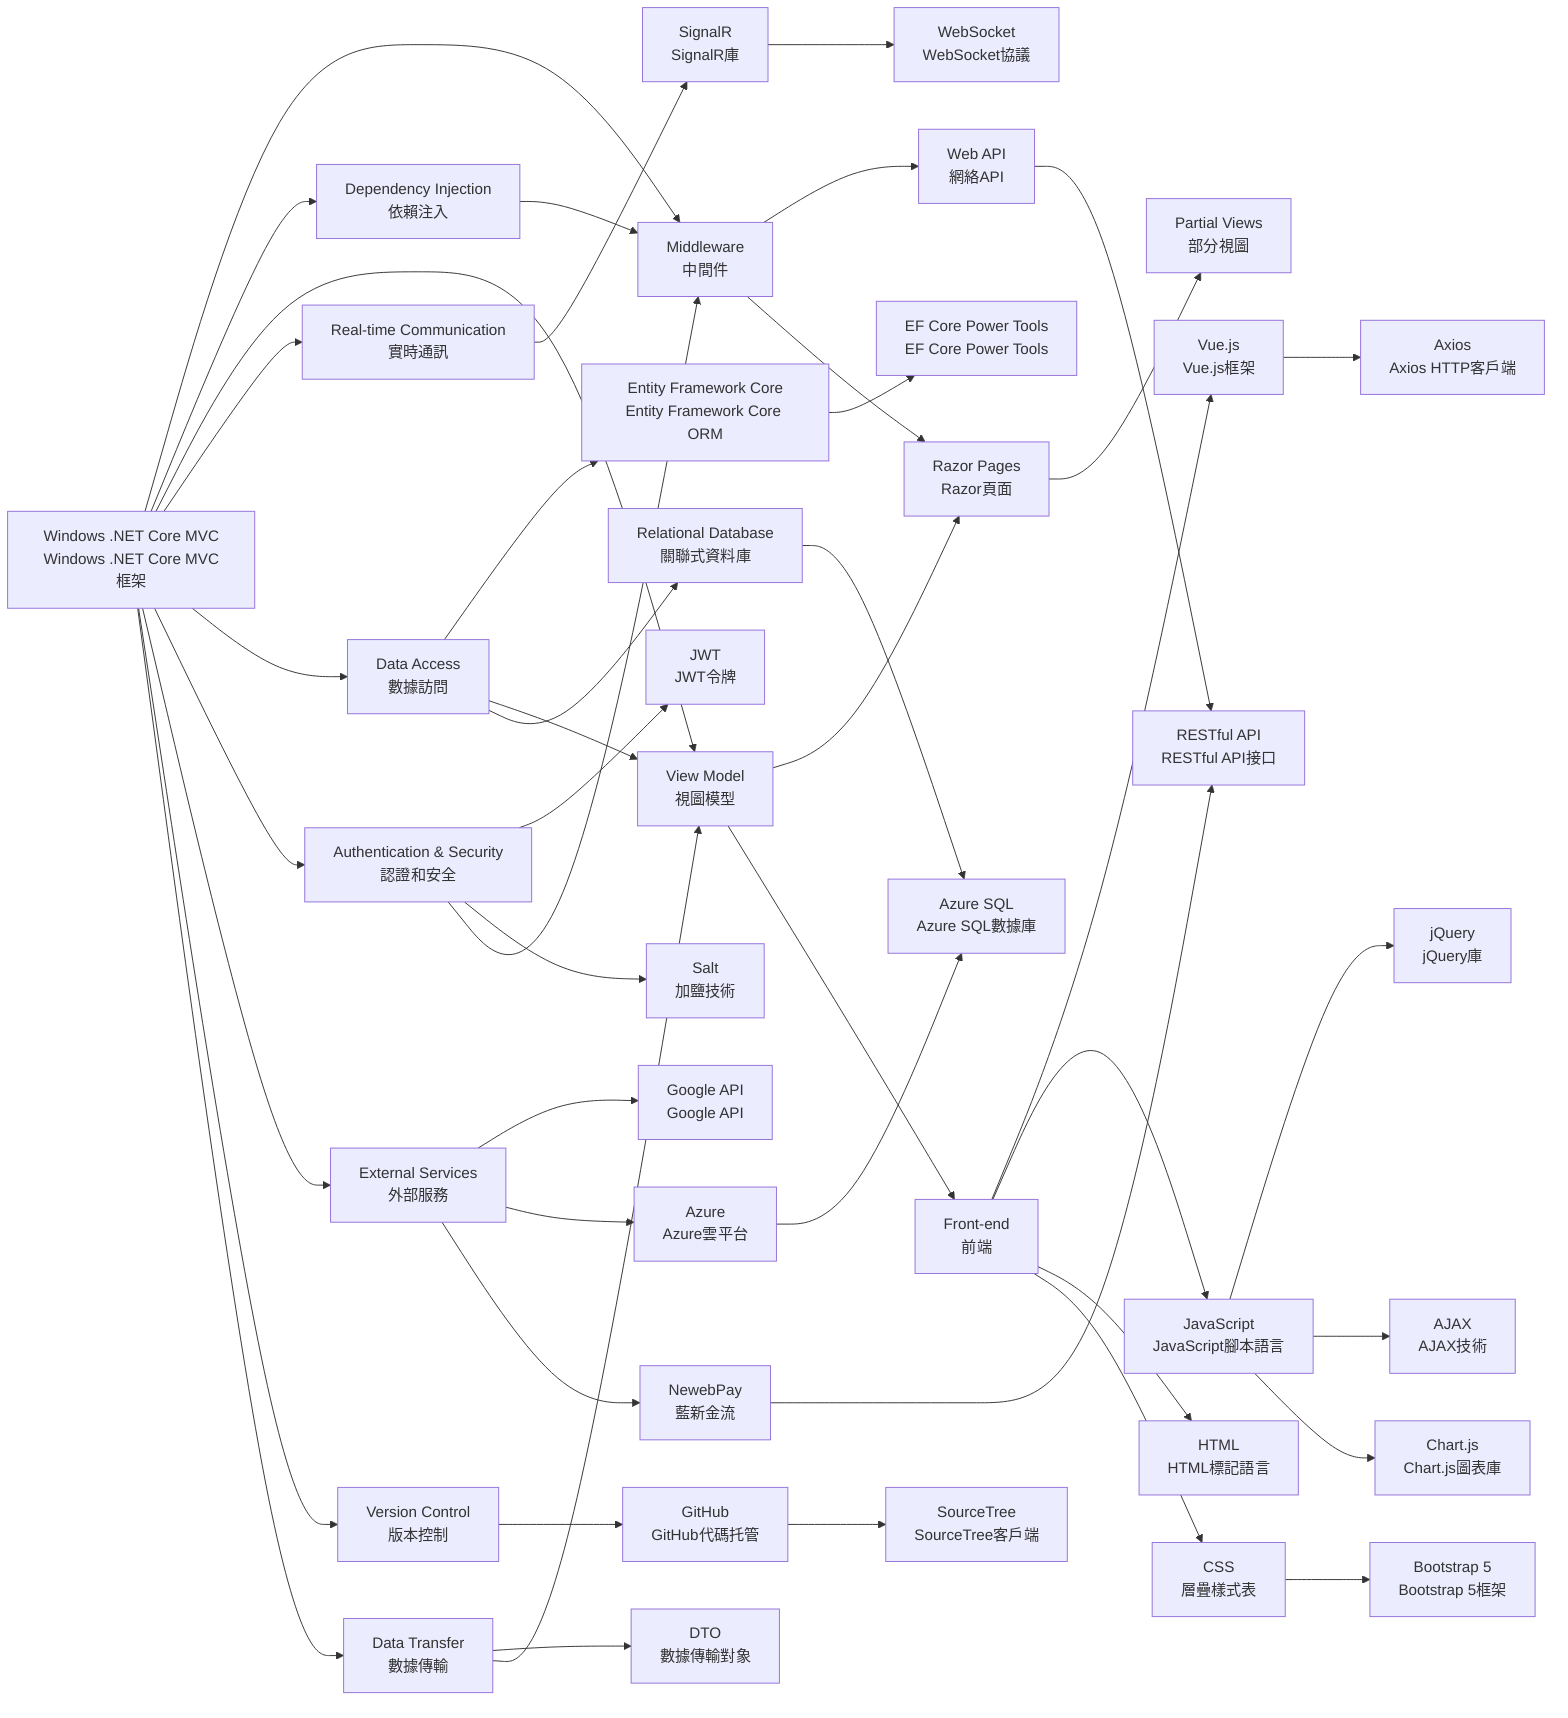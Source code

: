 graph LR
      A[Windows .NET Core MVC<br>Windows .NET Core MVC框架] --> MW[Middleware<br>中間件]
    MW --> B[Web API<br>網絡API]
    MW --> C[Razor Pages<br>Razor頁面]
    C --> CP[Partial Views<br>部分視圖]
    B --> D[RESTful API<br>RESTful API接口]
    A --> E[Dependency Injection<br>依賴注入]
    E --> MW
    A --> VM[View Model<br>視圖模型]
    VM --> C
    VM --> F[Front-end<br>前端]
    F --> G[Vue.js<br>Vue.js框架]
    F --> H[JavaScript<br>JavaScript腳本語言]
    F --> I[HTML<br>HTML標記語言]
    F --> CSS[CSS<br>層疊樣式表]
    CSS --> BS[Bootstrap 5<br>Bootstrap 5框架]
    G --> J[Axios<br>Axios HTTP客戶端]
    H --> K[jQuery<br>jQuery庫]
    H --> L[AJAX<br>AJAX技術]
    H --> M[Chart.js<br>Chart.js圖表庫]
    A --> N[Real-time Communication<br>實時通訊]
    N --> O[SignalR<br>SignalR庫]
    O --> P[WebSocket<br>WebSocket協議]
    A --> Q[Data Access<br>數據訪問]
    Q --> R[Entity Framework Core<br>Entity Framework Core ORM]
    R --> S[EF Core Power Tools<br>EF Core Power Tools]
    A --> T[Authentication & Security<br>認證和安全]
    T --> U[JWT<br>JWT令牌]
    T --> V[Salt<br>加鹽技術]
    T --> MW
    A --> W[External Services<br>外部服務]
    W --> X[Google API<br>Google API]
    W --> Y[Azure<br>Azure雲平台]
    A --> Z[Version Control<br>版本控制]
    Z --> AA[GitHub<br>GitHub代碼托管]
    AA --> AB[SourceTree<br>SourceTree客戶端]
    A --> AC[Data Transfer<br>數據傳輸]
    AC --> AD[DTO<br>數據傳輸對象]
    Q --> VM
    AC --> VM
    Q --> RDB[Relational Database<br>關聯式資料庫]
    RDB --> ASQL[Azure SQL<br>Azure SQL數據庫]
    Y --> ASQL
    W --> BN[NewebPay<br>藍新金流]
    BN --> D